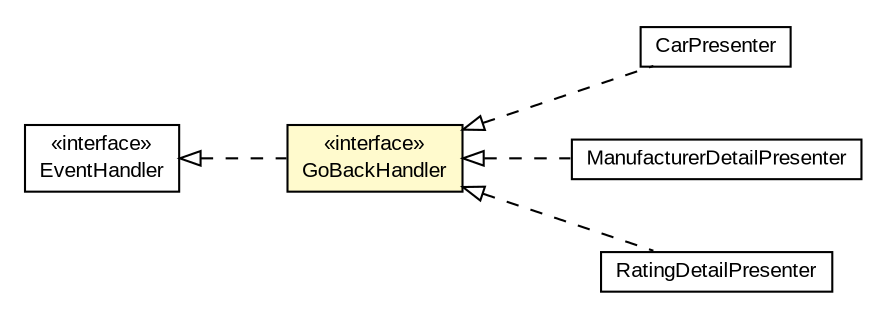 #!/usr/local/bin/dot
#
# Class diagram 
# Generated by UMLGraph version R5_6-24-gf6e263 (http://www.umlgraph.org/)
#

digraph G {
	edge [fontname="arial",fontsize=10,labelfontname="arial",labelfontsize=10];
	node [fontname="arial",fontsize=10,shape=plaintext];
	nodesep=0.25;
	ranksep=0.5;
	rankdir=LR;
	// com.gwtplatform.carstore.client.application.cars.car.CarPresenter
	c279181 [label=<<table title="com.gwtplatform.carstore.client.application.cars.car.CarPresenter" border="0" cellborder="1" cellspacing="0" cellpadding="2" port="p" href="../cars/car/CarPresenter.html">
		<tr><td><table border="0" cellspacing="0" cellpadding="1">
<tr><td align="center" balign="center"> CarPresenter </td></tr>
		</table></td></tr>
		</table>>, URL="../cars/car/CarPresenter.html", fontname="arial", fontcolor="black", fontsize=10.0];
	// com.gwtplatform.carstore.client.application.event.GoBackEvent.GoBackHandler
	c279212 [label=<<table title="com.gwtplatform.carstore.client.application.event.GoBackEvent.GoBackHandler" border="0" cellborder="1" cellspacing="0" cellpadding="2" port="p" bgcolor="lemonChiffon" href="./GoBackEvent.GoBackHandler.html">
		<tr><td><table border="0" cellspacing="0" cellpadding="1">
<tr><td align="center" balign="center"> &#171;interface&#187; </td></tr>
<tr><td align="center" balign="center"> GoBackHandler </td></tr>
		</table></td></tr>
		</table>>, URL="./GoBackEvent.GoBackHandler.html", fontname="arial", fontcolor="black", fontsize=10.0];
	// com.gwtplatform.carstore.client.application.manufacturer.ManufacturerDetailPresenter
	c279242 [label=<<table title="com.gwtplatform.carstore.client.application.manufacturer.ManufacturerDetailPresenter" border="0" cellborder="1" cellspacing="0" cellpadding="2" port="p" href="../manufacturer/ManufacturerDetailPresenter.html">
		<tr><td><table border="0" cellspacing="0" cellpadding="1">
<tr><td align="center" balign="center"> ManufacturerDetailPresenter </td></tr>
		</table></td></tr>
		</table>>, URL="../manufacturer/ManufacturerDetailPresenter.html", fontname="arial", fontcolor="black", fontsize=10.0];
	// com.gwtplatform.carstore.client.application.rating.RatingDetailPresenter
	c279263 [label=<<table title="com.gwtplatform.carstore.client.application.rating.RatingDetailPresenter" border="0" cellborder="1" cellspacing="0" cellpadding="2" port="p" href="../rating/RatingDetailPresenter.html">
		<tr><td><table border="0" cellspacing="0" cellpadding="1">
<tr><td align="center" balign="center"> RatingDetailPresenter </td></tr>
		</table></td></tr>
		</table>>, URL="../rating/RatingDetailPresenter.html", fontname="arial", fontcolor="black", fontsize=10.0];
	//com.gwtplatform.carstore.client.application.cars.car.CarPresenter implements com.gwtplatform.carstore.client.application.event.GoBackEvent.GoBackHandler
	c279212:p -> c279181:p [dir=back,arrowtail=empty,style=dashed];
	//com.gwtplatform.carstore.client.application.event.GoBackEvent.GoBackHandler implements com.google.gwt.event.shared.EventHandler
	c279406:p -> c279212:p [dir=back,arrowtail=empty,style=dashed];
	//com.gwtplatform.carstore.client.application.manufacturer.ManufacturerDetailPresenter implements com.gwtplatform.carstore.client.application.event.GoBackEvent.GoBackHandler
	c279212:p -> c279242:p [dir=back,arrowtail=empty,style=dashed];
	//com.gwtplatform.carstore.client.application.rating.RatingDetailPresenter implements com.gwtplatform.carstore.client.application.event.GoBackEvent.GoBackHandler
	c279212:p -> c279263:p [dir=back,arrowtail=empty,style=dashed];
	// com.google.gwt.event.shared.EventHandler
	c279406 [label=<<table title="com.google.gwt.event.shared.EventHandler" border="0" cellborder="1" cellspacing="0" cellpadding="2" port="p" href="http://google-web-toolkit.googlecode.com/svn/javadoc/latest/com/google/gwt/event/shared/EventHandler.html">
		<tr><td><table border="0" cellspacing="0" cellpadding="1">
<tr><td align="center" balign="center"> &#171;interface&#187; </td></tr>
<tr><td align="center" balign="center"> EventHandler </td></tr>
		</table></td></tr>
		</table>>, URL="http://google-web-toolkit.googlecode.com/svn/javadoc/latest/com/google/gwt/event/shared/EventHandler.html", fontname="arial", fontcolor="black", fontsize=10.0];
}

